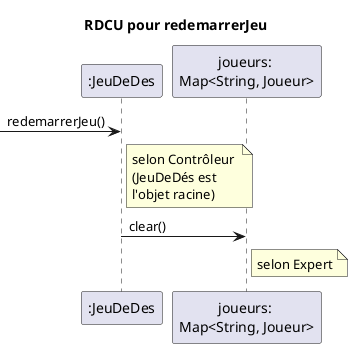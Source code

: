 @startuml
title RDCU pour redemarrerJeu

participant ":JeuDeDes" as JDD
participant "joueurs: \nMap<String, Joueur>" as joueurs

 -> JDD : redemarrerJeu()

note right of JDD 
selon Contrôleur 
(JeuDeDés est 
l'objet racine)
end note

JDD -> joueurs : clear()

note right of joueurs
selon Expert
end note

@enduml
